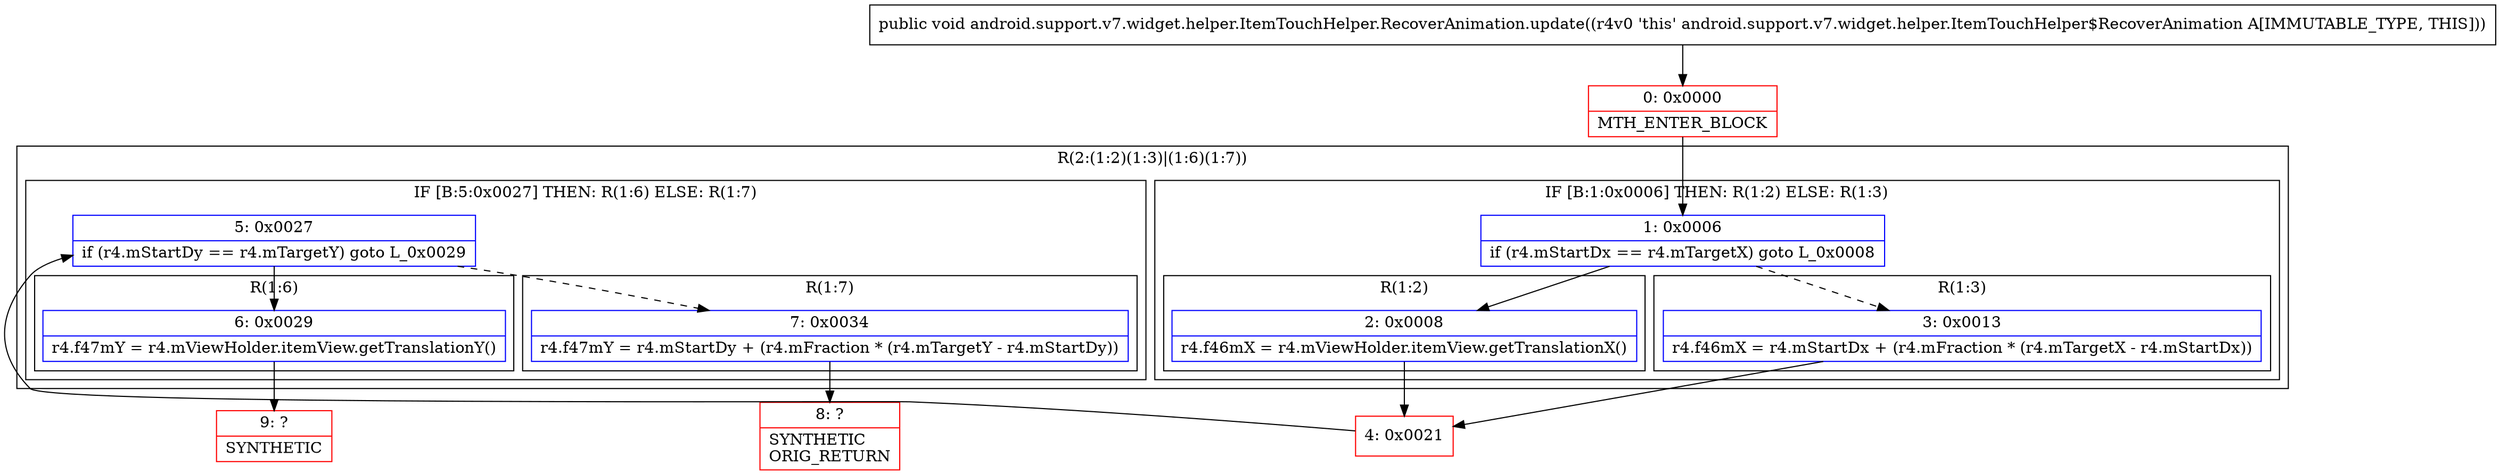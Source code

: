 digraph "CFG forandroid.support.v7.widget.helper.ItemTouchHelper.RecoverAnimation.update()V" {
subgraph cluster_Region_2009031050 {
label = "R(2:(1:2)(1:3)|(1:6)(1:7))";
node [shape=record,color=blue];
subgraph cluster_IfRegion_244490288 {
label = "IF [B:1:0x0006] THEN: R(1:2) ELSE: R(1:3)";
node [shape=record,color=blue];
Node_1 [shape=record,label="{1\:\ 0x0006|if (r4.mStartDx == r4.mTargetX) goto L_0x0008\l}"];
subgraph cluster_Region_1201700505 {
label = "R(1:2)";
node [shape=record,color=blue];
Node_2 [shape=record,label="{2\:\ 0x0008|r4.f46mX = r4.mViewHolder.itemView.getTranslationX()\l}"];
}
subgraph cluster_Region_1825643075 {
label = "R(1:3)";
node [shape=record,color=blue];
Node_3 [shape=record,label="{3\:\ 0x0013|r4.f46mX = r4.mStartDx + (r4.mFraction * (r4.mTargetX \- r4.mStartDx))\l}"];
}
}
subgraph cluster_IfRegion_1626248546 {
label = "IF [B:5:0x0027] THEN: R(1:6) ELSE: R(1:7)";
node [shape=record,color=blue];
Node_5 [shape=record,label="{5\:\ 0x0027|if (r4.mStartDy == r4.mTargetY) goto L_0x0029\l}"];
subgraph cluster_Region_2078685807 {
label = "R(1:6)";
node [shape=record,color=blue];
Node_6 [shape=record,label="{6\:\ 0x0029|r4.f47mY = r4.mViewHolder.itemView.getTranslationY()\l}"];
}
subgraph cluster_Region_1064752956 {
label = "R(1:7)";
node [shape=record,color=blue];
Node_7 [shape=record,label="{7\:\ 0x0034|r4.f47mY = r4.mStartDy + (r4.mFraction * (r4.mTargetY \- r4.mStartDy))\l}"];
}
}
}
Node_0 [shape=record,color=red,label="{0\:\ 0x0000|MTH_ENTER_BLOCK\l}"];
Node_4 [shape=record,color=red,label="{4\:\ 0x0021}"];
Node_8 [shape=record,color=red,label="{8\:\ ?|SYNTHETIC\lORIG_RETURN\l}"];
Node_9 [shape=record,color=red,label="{9\:\ ?|SYNTHETIC\l}"];
MethodNode[shape=record,label="{public void android.support.v7.widget.helper.ItemTouchHelper.RecoverAnimation.update((r4v0 'this' android.support.v7.widget.helper.ItemTouchHelper$RecoverAnimation A[IMMUTABLE_TYPE, THIS])) }"];
MethodNode -> Node_0;
Node_1 -> Node_2;
Node_1 -> Node_3[style=dashed];
Node_2 -> Node_4;
Node_3 -> Node_4;
Node_5 -> Node_6;
Node_5 -> Node_7[style=dashed];
Node_6 -> Node_9;
Node_7 -> Node_8;
Node_0 -> Node_1;
Node_4 -> Node_5;
}

